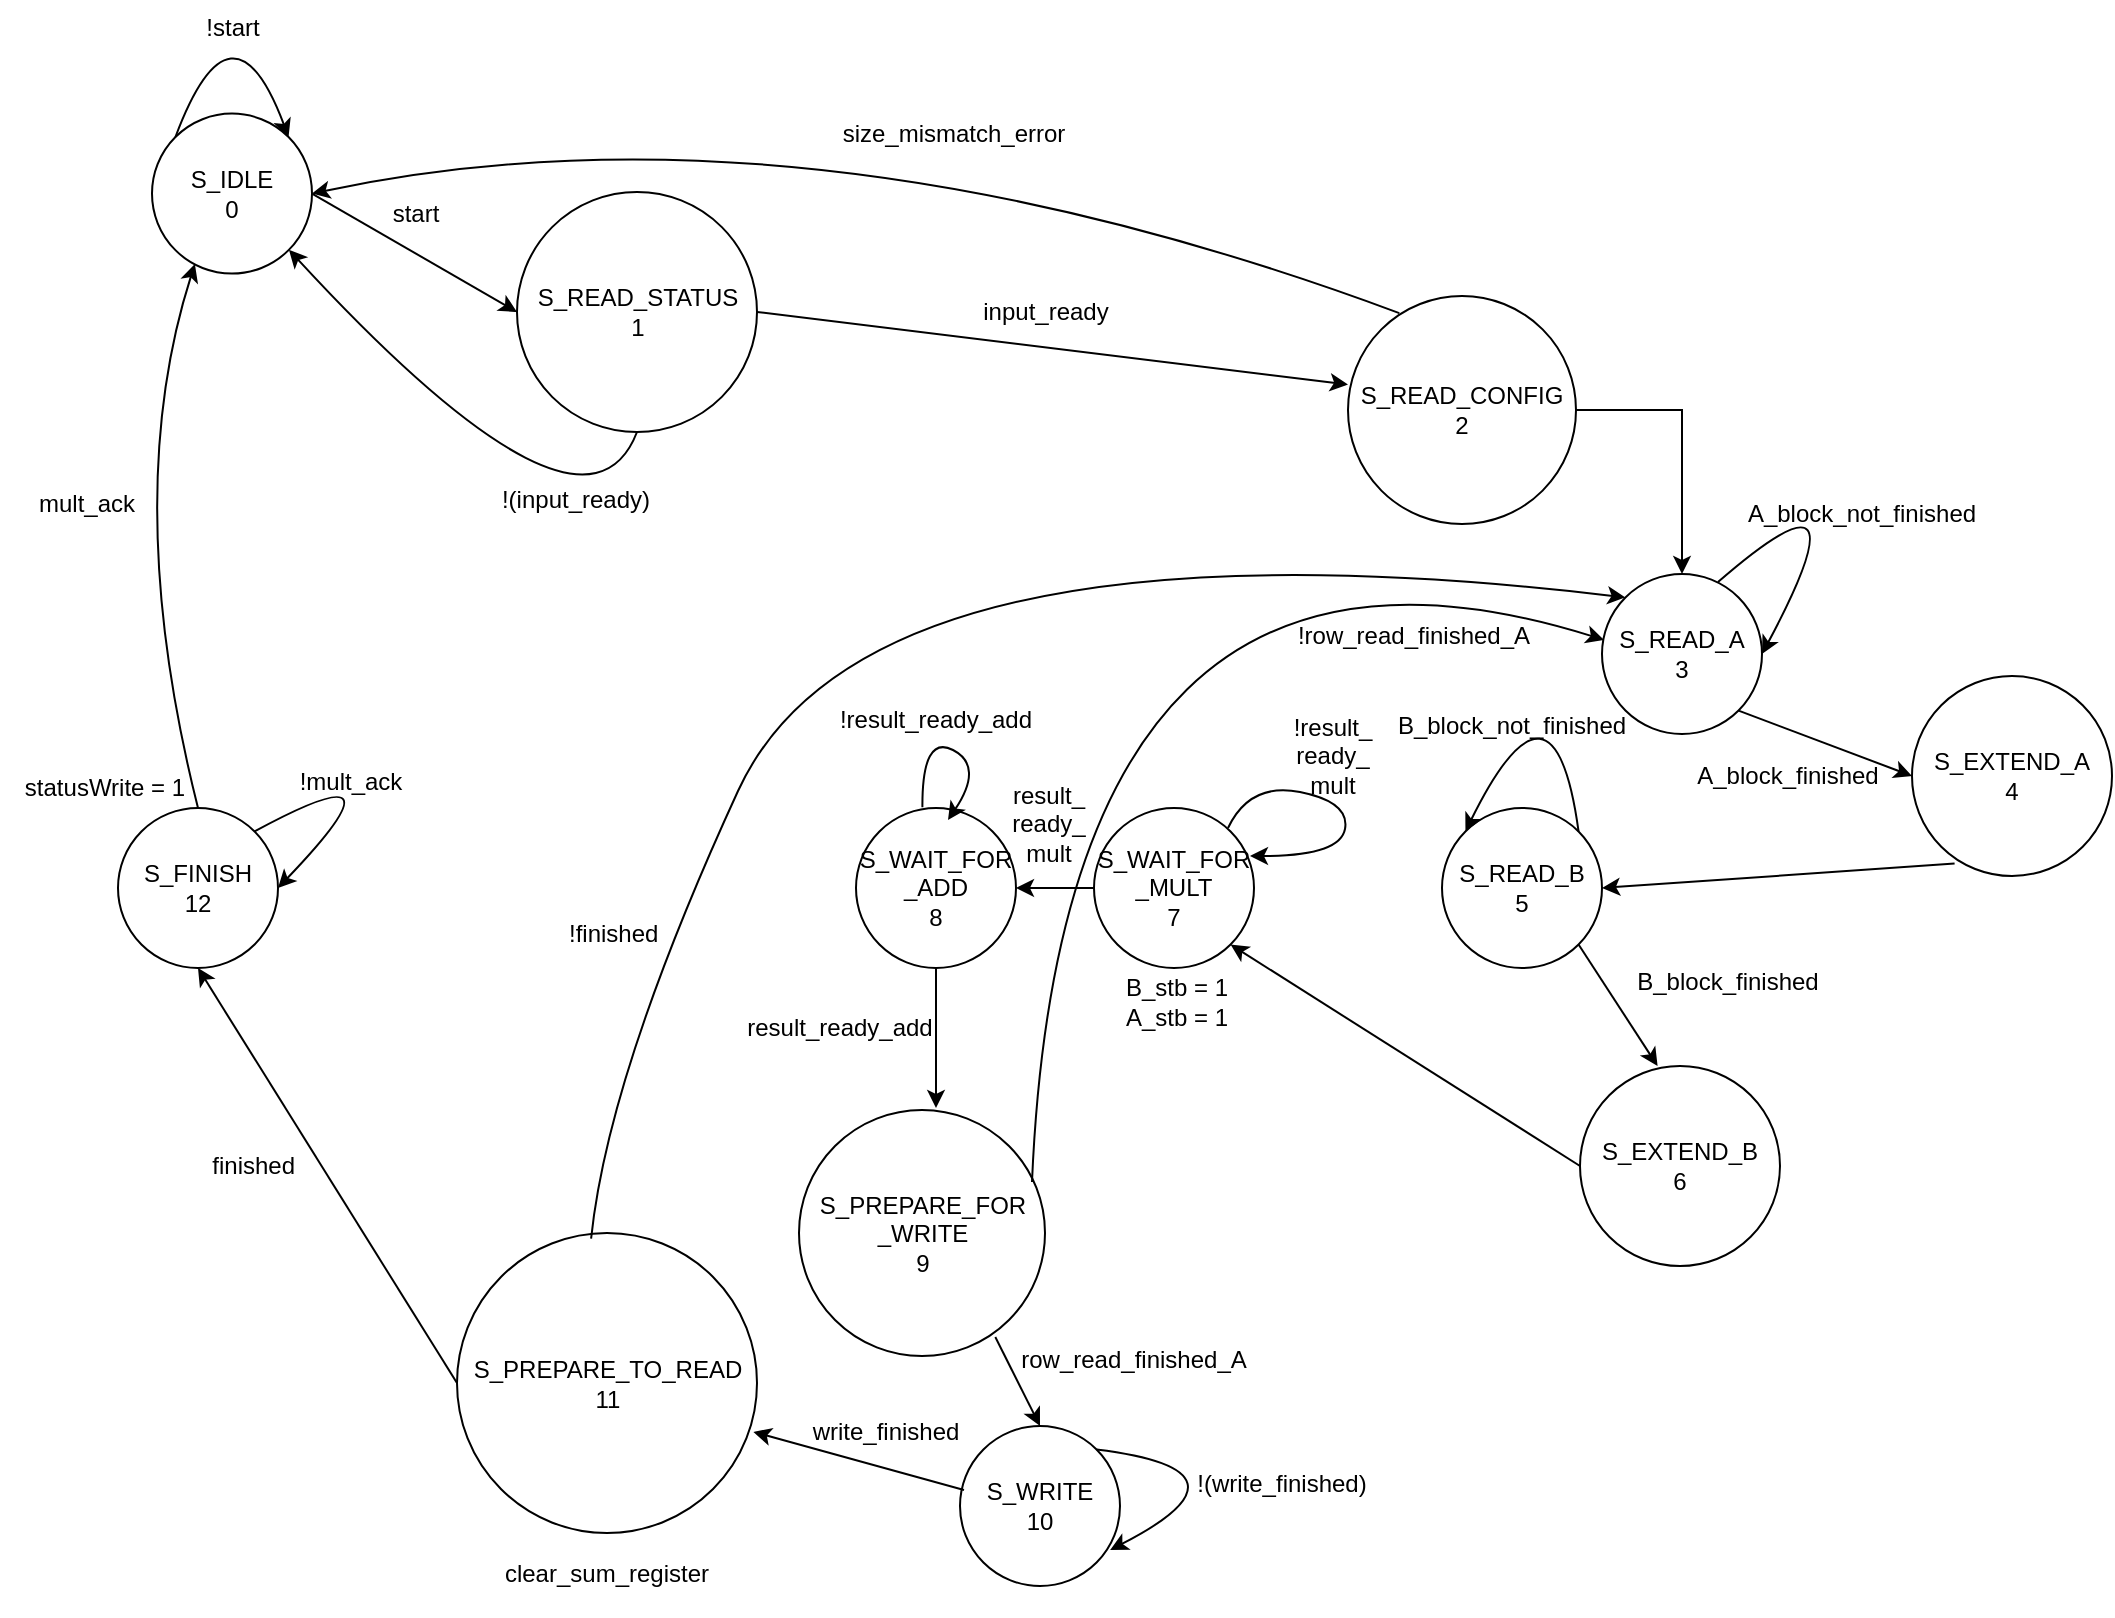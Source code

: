 <mxfile version="14.8.5" type="github">
  <diagram id="Lsnexxyc17uVGk2usu4U" name="Page-1">
    <mxGraphModel dx="1038" dy="547" grid="0" gridSize="10" guides="1" tooltips="1" connect="1" arrows="1" fold="1" page="1" pageScale="1" pageWidth="1400" pageHeight="850" math="0" shadow="0">
      <root>
        <mxCell id="0" />
        <mxCell id="1" parent="0" />
        <mxCell id="WvhVtql0bHE9y6AdPt9n-1" value="S_READ_STATUS&lt;br&gt;1" style="ellipse;whiteSpace=wrap;html=1;aspect=fixed;" parent="1" vertex="1">
          <mxGeometry x="274.5" y="111" width="120" height="120" as="geometry" />
        </mxCell>
        <mxCell id="WvhVtql0bHE9y6AdPt9n-11" style="edgeStyle=orthogonalEdgeStyle;rounded=0;orthogonalLoop=1;jettySize=auto;html=1;entryX=0.5;entryY=0;entryDx=0;entryDy=0;" parent="1" source="WvhVtql0bHE9y6AdPt9n-2" target="WvhVtql0bHE9y6AdPt9n-6" edge="1">
          <mxGeometry relative="1" as="geometry" />
        </mxCell>
        <mxCell id="WvhVtql0bHE9y6AdPt9n-2" value="S_READ_CONFIG&lt;br&gt;2" style="ellipse;whiteSpace=wrap;html=1;aspect=fixed;" parent="1" vertex="1">
          <mxGeometry x="690" y="163" width="114" height="114" as="geometry" />
        </mxCell>
        <mxCell id="WvhVtql0bHE9y6AdPt9n-3" value="" style="endArrow=classic;html=1;entryX=0;entryY=0.388;entryDx=0;entryDy=0;entryPerimeter=0;exitX=1;exitY=0.5;exitDx=0;exitDy=0;" parent="1" source="WvhVtql0bHE9y6AdPt9n-1" target="WvhVtql0bHE9y6AdPt9n-2" edge="1">
          <mxGeometry width="50" height="50" relative="1" as="geometry">
            <mxPoint x="395" y="192" as="sourcePoint" />
            <mxPoint x="541" y="93" as="targetPoint" />
          </mxGeometry>
        </mxCell>
        <mxCell id="WvhVtql0bHE9y6AdPt9n-4" value="input_ready" style="text;html=1;strokeColor=none;fillColor=none;align=center;verticalAlign=middle;whiteSpace=wrap;rounded=0;" parent="1" vertex="1">
          <mxGeometry x="506.5" y="157" width="64" height="28" as="geometry" />
        </mxCell>
        <mxCell id="WvhVtql0bHE9y6AdPt9n-5" value="" style="curved=1;endArrow=classic;html=1;exitX=0.5;exitY=1;exitDx=0;exitDy=0;entryX=1;entryY=1;entryDx=0;entryDy=0;" parent="1" source="WvhVtql0bHE9y6AdPt9n-1" target="0ifkO_EFKVS7rbleS3C3-1" edge="1">
          <mxGeometry width="50" height="50" relative="1" as="geometry">
            <mxPoint x="308" y="350" as="sourcePoint" />
            <mxPoint x="151" y="152" as="targetPoint" />
            <Array as="points">
              <mxPoint x="308" y="300" />
            </Array>
          </mxGeometry>
        </mxCell>
        <mxCell id="WvhVtql0bHE9y6AdPt9n-6" value="S_READ_A&lt;br&gt;3" style="ellipse;whiteSpace=wrap;html=1;aspect=fixed;" parent="1" vertex="1">
          <mxGeometry x="817" y="302" width="80" height="80" as="geometry" />
        </mxCell>
        <mxCell id="WvhVtql0bHE9y6AdPt9n-8" value="" style="curved=1;endArrow=classic;html=1;exitX=0.225;exitY=0.075;exitDx=0;exitDy=0;entryX=1;entryY=0.5;entryDx=0;entryDy=0;exitPerimeter=0;" parent="1" source="WvhVtql0bHE9y6AdPt9n-2" target="0ifkO_EFKVS7rbleS3C3-1" edge="1">
          <mxGeometry width="50" height="50" relative="1" as="geometry">
            <mxPoint x="832" y="187" as="sourcePoint" />
            <mxPoint x="882" y="137" as="targetPoint" />
            <Array as="points">
              <mxPoint x="416" y="60" />
            </Array>
          </mxGeometry>
        </mxCell>
        <mxCell id="WvhVtql0bHE9y6AdPt9n-9" value="size_mismatch_error" style="text;html=1;strokeColor=none;fillColor=none;align=center;verticalAlign=middle;whiteSpace=wrap;rounded=0;" parent="1" vertex="1">
          <mxGeometry x="419" y="72" width="148" height="20" as="geometry" />
        </mxCell>
        <mxCell id="WvhVtql0bHE9y6AdPt9n-10" value="S_READ_B&lt;br&gt;5" style="ellipse;whiteSpace=wrap;html=1;aspect=fixed;" parent="1" vertex="1">
          <mxGeometry x="737" y="419" width="80" height="80" as="geometry" />
        </mxCell>
        <mxCell id="tEf8-afpCngk91MGsSXQ-3" style="edgeStyle=orthogonalEdgeStyle;rounded=0;orthogonalLoop=1;jettySize=auto;html=1;entryX=1;entryY=0.5;entryDx=0;entryDy=0;" parent="1" source="WvhVtql0bHE9y6AdPt9n-13" target="tEf8-afpCngk91MGsSXQ-1" edge="1">
          <mxGeometry relative="1" as="geometry" />
        </mxCell>
        <mxCell id="WvhVtql0bHE9y6AdPt9n-13" value="S_WAIT_FOR&lt;br&gt;_MULT&lt;br&gt;7" style="ellipse;whiteSpace=wrap;html=1;aspect=fixed;" parent="1" vertex="1">
          <mxGeometry x="563" y="419" width="80" height="80" as="geometry" />
        </mxCell>
        <mxCell id="WvhVtql0bHE9y6AdPt9n-14" value="" style="curved=1;endArrow=classic;html=1;exitX=0.725;exitY=0.05;exitDx=0;exitDy=0;exitPerimeter=0;entryX=1;entryY=0.5;entryDx=0;entryDy=0;" parent="1" source="WvhVtql0bHE9y6AdPt9n-6" target="WvhVtql0bHE9y6AdPt9n-6" edge="1">
          <mxGeometry width="50" height="50" relative="1" as="geometry">
            <mxPoint x="952" y="289" as="sourcePoint" />
            <mxPoint x="1002" y="239" as="targetPoint" />
            <Array as="points">
              <mxPoint x="952" y="239" />
            </Array>
          </mxGeometry>
        </mxCell>
        <mxCell id="WvhVtql0bHE9y6AdPt9n-15" value="S_EXTEND_A&lt;br&gt;4" style="ellipse;whiteSpace=wrap;html=1;aspect=fixed;" parent="1" vertex="1">
          <mxGeometry x="972" y="353" width="100" height="100" as="geometry" />
        </mxCell>
        <mxCell id="WvhVtql0bHE9y6AdPt9n-16" value="" style="endArrow=classic;html=1;exitX=1;exitY=1;exitDx=0;exitDy=0;entryX=0;entryY=0.5;entryDx=0;entryDy=0;" parent="1" source="WvhVtql0bHE9y6AdPt9n-6" target="WvhVtql0bHE9y6AdPt9n-15" edge="1">
          <mxGeometry width="50" height="50" relative="1" as="geometry">
            <mxPoint x="903" y="418" as="sourcePoint" />
            <mxPoint x="953" y="368" as="targetPoint" />
          </mxGeometry>
        </mxCell>
        <mxCell id="WvhVtql0bHE9y6AdPt9n-17" value="A_block_finished" style="text;html=1;strokeColor=none;fillColor=none;align=center;verticalAlign=middle;whiteSpace=wrap;rounded=0;" parent="1" vertex="1">
          <mxGeometry x="860" y="388" width="100" height="30" as="geometry" />
        </mxCell>
        <mxCell id="WvhVtql0bHE9y6AdPt9n-20" value="" style="endArrow=classic;html=1;exitX=0.213;exitY=0.938;exitDx=0;exitDy=0;exitPerimeter=0;entryX=1;entryY=0.5;entryDx=0;entryDy=0;" parent="1" source="WvhVtql0bHE9y6AdPt9n-15" target="WvhVtql0bHE9y6AdPt9n-10" edge="1">
          <mxGeometry width="50" height="50" relative="1" as="geometry">
            <mxPoint x="937" y="549" as="sourcePoint" />
            <mxPoint x="987" y="499" as="targetPoint" />
          </mxGeometry>
        </mxCell>
        <mxCell id="WvhVtql0bHE9y6AdPt9n-21" value="S_EXTEND_B&lt;br&gt;6" style="ellipse;whiteSpace=wrap;html=1;aspect=fixed;" parent="1" vertex="1">
          <mxGeometry x="806" y="548" width="100" height="100" as="geometry" />
        </mxCell>
        <mxCell id="WvhVtql0bHE9y6AdPt9n-22" value="" style="curved=1;endArrow=classic;html=1;exitX=1;exitY=0;exitDx=0;exitDy=0;entryX=0;entryY=0;entryDx=0;entryDy=0;" parent="1" source="WvhVtql0bHE9y6AdPt9n-10" target="WvhVtql0bHE9y6AdPt9n-10" edge="1">
          <mxGeometry width="50" height="50" relative="1" as="geometry">
            <mxPoint x="685" y="579" as="sourcePoint" />
            <mxPoint x="707" y="530" as="targetPoint" />
            <Array as="points">
              <mxPoint x="793" y="341" />
            </Array>
          </mxGeometry>
        </mxCell>
        <mxCell id="WvhVtql0bHE9y6AdPt9n-23" value="" style="endArrow=classic;html=1;exitX=1;exitY=1;exitDx=0;exitDy=0;entryX=0.388;entryY=0;entryDx=0;entryDy=0;entryPerimeter=0;" parent="1" source="WvhVtql0bHE9y6AdPt9n-10" target="WvhVtql0bHE9y6AdPt9n-21" edge="1">
          <mxGeometry width="50" height="50" relative="1" as="geometry">
            <mxPoint x="906" y="564" as="sourcePoint" />
            <mxPoint x="956" y="514" as="targetPoint" />
          </mxGeometry>
        </mxCell>
        <mxCell id="WvhVtql0bHE9y6AdPt9n-24" value="B_block_finished" style="text;html=1;strokeColor=none;fillColor=none;align=center;verticalAlign=middle;whiteSpace=wrap;rounded=0;" parent="1" vertex="1">
          <mxGeometry x="830" y="496" width="100" height="20" as="geometry" />
        </mxCell>
        <mxCell id="WvhVtql0bHE9y6AdPt9n-27" value="B_stb = 1&lt;br&gt;A_stb = 1" style="text;html=1;strokeColor=none;fillColor=none;align=center;verticalAlign=middle;whiteSpace=wrap;rounded=0;" parent="1" vertex="1">
          <mxGeometry x="556" y="491" width="97" height="50" as="geometry" />
        </mxCell>
        <mxCell id="WvhVtql0bHE9y6AdPt9n-30" value="" style="endArrow=classic;html=1;exitX=0;exitY=0.5;exitDx=0;exitDy=0;entryX=1;entryY=1;entryDx=0;entryDy=0;" parent="1" source="WvhVtql0bHE9y6AdPt9n-21" target="WvhVtql0bHE9y6AdPt9n-13" edge="1">
          <mxGeometry width="50" height="50" relative="1" as="geometry">
            <mxPoint x="661" y="613" as="sourcePoint" />
            <mxPoint x="711" y="563" as="targetPoint" />
          </mxGeometry>
        </mxCell>
        <mxCell id="WvhVtql0bHE9y6AdPt9n-31" value="S_FINISH&lt;br&gt;12" style="ellipse;whiteSpace=wrap;html=1;aspect=fixed;" parent="1" vertex="1">
          <mxGeometry x="75" y="419" width="80" height="80" as="geometry" />
        </mxCell>
        <mxCell id="WvhVtql0bHE9y6AdPt9n-34" value="S_PREPARE_FOR&lt;br&gt;_WRITE&lt;br&gt;9" style="ellipse;whiteSpace=wrap;html=1;aspect=fixed;" parent="1" vertex="1">
          <mxGeometry x="415.5" y="570" width="123" height="123" as="geometry" />
        </mxCell>
        <mxCell id="WvhVtql0bHE9y6AdPt9n-37" value="clear_sum_register" style="text;html=1;strokeColor=none;fillColor=none;align=center;verticalAlign=middle;whiteSpace=wrap;rounded=0;" parent="1" vertex="1">
          <mxGeometry x="259" y="781" width="121" height="42" as="geometry" />
        </mxCell>
        <mxCell id="WvhVtql0bHE9y6AdPt9n-39" value="S_WRITE&lt;br&gt;10" style="ellipse;whiteSpace=wrap;html=1;aspect=fixed;" parent="1" vertex="1">
          <mxGeometry x="496" y="728" width="80" height="80" as="geometry" />
        </mxCell>
        <mxCell id="WvhVtql0bHE9y6AdPt9n-40" value="" style="endArrow=classic;html=1;entryX=0.5;entryY=0;entryDx=0;entryDy=0;exitX=0.798;exitY=0.923;exitDx=0;exitDy=0;exitPerimeter=0;" parent="1" source="WvhVtql0bHE9y6AdPt9n-34" target="WvhVtql0bHE9y6AdPt9n-39" edge="1">
          <mxGeometry width="50" height="50" relative="1" as="geometry">
            <mxPoint x="484" y="688" as="sourcePoint" />
            <mxPoint x="661" y="658" as="targetPoint" />
          </mxGeometry>
        </mxCell>
        <mxCell id="WvhVtql0bHE9y6AdPt9n-42" value="" style="curved=1;endArrow=classic;html=1;exitX=1;exitY=0;exitDx=0;exitDy=0;entryX=0.938;entryY=0.775;entryDx=0;entryDy=0;entryPerimeter=0;" parent="1" source="WvhVtql0bHE9y6AdPt9n-39" target="WvhVtql0bHE9y6AdPt9n-39" edge="1">
          <mxGeometry width="50" height="50" relative="1" as="geometry">
            <mxPoint x="636" y="750" as="sourcePoint" />
            <mxPoint x="686" y="700" as="targetPoint" />
            <Array as="points">
              <mxPoint x="649" y="750" />
            </Array>
          </mxGeometry>
        </mxCell>
        <mxCell id="WvhVtql0bHE9y6AdPt9n-43" value="S_PREPARE_TO_READ&lt;br&gt;11" style="ellipse;whiteSpace=wrap;html=1;aspect=fixed;" parent="1" vertex="1">
          <mxGeometry x="244.5" y="631.5" width="150" height="150" as="geometry" />
        </mxCell>
        <mxCell id="WvhVtql0bHE9y6AdPt9n-44" value="!(write_finished)" style="text;html=1;strokeColor=none;fillColor=none;align=center;verticalAlign=middle;whiteSpace=wrap;rounded=0;" parent="1" vertex="1">
          <mxGeometry x="600" y="747" width="114" height="20" as="geometry" />
        </mxCell>
        <mxCell id="WvhVtql0bHE9y6AdPt9n-46" value="" style="endArrow=classic;html=1;exitX=0.025;exitY=0.4;exitDx=0;exitDy=0;exitPerimeter=0;entryX=0.988;entryY=0.663;entryDx=0;entryDy=0;entryPerimeter=0;" parent="1" source="WvhVtql0bHE9y6AdPt9n-39" target="WvhVtql0bHE9y6AdPt9n-43" edge="1">
          <mxGeometry width="50" height="50" relative="1" as="geometry">
            <mxPoint x="363" y="682" as="sourcePoint" />
            <mxPoint x="413" y="632" as="targetPoint" />
          </mxGeometry>
        </mxCell>
        <mxCell id="WvhVtql0bHE9y6AdPt9n-47" value="" style="endArrow=classic;html=1;exitX=0;exitY=0.5;exitDx=0;exitDy=0;entryX=0.5;entryY=1;entryDx=0;entryDy=0;" parent="1" source="WvhVtql0bHE9y6AdPt9n-43" target="WvhVtql0bHE9y6AdPt9n-31" edge="1">
          <mxGeometry width="50" height="50" relative="1" as="geometry">
            <mxPoint x="323" y="638" as="sourcePoint" />
            <mxPoint x="373" y="588" as="targetPoint" />
          </mxGeometry>
        </mxCell>
        <mxCell id="WvhVtql0bHE9y6AdPt9n-48" value="finished&amp;nbsp;" style="text;html=1;strokeColor=none;fillColor=none;align=center;verticalAlign=middle;whiteSpace=wrap;rounded=0;" parent="1" vertex="1">
          <mxGeometry x="90.5" y="584" width="107" height="28" as="geometry" />
        </mxCell>
        <mxCell id="WvhVtql0bHE9y6AdPt9n-49" value="statusWrite = 1" style="text;html=1;strokeColor=none;fillColor=none;align=center;verticalAlign=middle;whiteSpace=wrap;rounded=0;" parent="1" vertex="1">
          <mxGeometry x="16" y="399" width="105" height="20" as="geometry" />
        </mxCell>
        <mxCell id="WvhVtql0bHE9y6AdPt9n-52" value="" style="curved=1;endArrow=classic;html=1;exitX=0.5;exitY=0;exitDx=0;exitDy=0;entryX=0.268;entryY=0.94;entryDx=0;entryDy=0;entryPerimeter=0;" parent="1" source="WvhVtql0bHE9y6AdPt9n-31" target="0ifkO_EFKVS7rbleS3C3-1" edge="1">
          <mxGeometry width="50" height="50" relative="1" as="geometry">
            <mxPoint x="346" y="449" as="sourcePoint" />
            <mxPoint x="208" y="264" as="targetPoint" />
            <Array as="points">
              <mxPoint x="76" y="264" />
            </Array>
          </mxGeometry>
        </mxCell>
        <mxCell id="WvhVtql0bHE9y6AdPt9n-53" value="mult_ack" style="text;html=1;strokeColor=none;fillColor=none;align=center;verticalAlign=middle;whiteSpace=wrap;rounded=0;" parent="1" vertex="1">
          <mxGeometry x="23" y="249" width="73" height="35" as="geometry" />
        </mxCell>
        <mxCell id="WvhVtql0bHE9y6AdPt9n-54" value="&lt;font&gt;!(input_ready)&lt;/font&gt;" style="text;html=1;strokeColor=none;fillColor=none;align=center;verticalAlign=middle;whiteSpace=wrap;rounded=0;fontColor=#000000;" parent="1" vertex="1">
          <mxGeometry x="251" y="249" width="106" height="31" as="geometry" />
        </mxCell>
        <mxCell id="WvhVtql0bHE9y6AdPt9n-56" value="" style="curved=1;endArrow=classic;html=1;exitX=0.447;exitY=0.019;exitDx=0;exitDy=0;exitPerimeter=0;entryX=0;entryY=0;entryDx=0;entryDy=0;" parent="1" source="WvhVtql0bHE9y6AdPt9n-43" target="WvhVtql0bHE9y6AdPt9n-6" edge="1">
          <mxGeometry width="50" height="50" relative="1" as="geometry">
            <mxPoint x="341.5" y="559" as="sourcePoint" />
            <mxPoint x="685" y="274" as="targetPoint" />
            <Array as="points">
              <mxPoint x="320" y="552" />
              <mxPoint x="450" y="269" />
            </Array>
          </mxGeometry>
        </mxCell>
        <mxCell id="naLMfVqCQpOulkHyiC6N-7" value="" style="curved=1;endArrow=classic;html=1;entryX=0.013;entryY=0.412;entryDx=0;entryDy=0;entryPerimeter=0;" parent="1" target="WvhVtql0bHE9y6AdPt9n-6" edge="1">
          <mxGeometry width="50" height="50" relative="1" as="geometry">
            <mxPoint x="532" y="606" as="sourcePoint" />
            <mxPoint x="549" y="648" as="targetPoint" />
            <Array as="points">
              <mxPoint x="547" y="250" />
            </Array>
          </mxGeometry>
        </mxCell>
        <mxCell id="naLMfVqCQpOulkHyiC6N-8" value="row_read_finished_A" style="text;html=1;strokeColor=none;fillColor=none;align=center;verticalAlign=middle;whiteSpace=wrap;rounded=0;" parent="1" vertex="1">
          <mxGeometry x="513" y="685" width="140" height="20" as="geometry" />
        </mxCell>
        <mxCell id="naLMfVqCQpOulkHyiC6N-10" value="write_finished" style="text;html=1;strokeColor=none;fillColor=none;align=center;verticalAlign=middle;whiteSpace=wrap;rounded=0;" parent="1" vertex="1">
          <mxGeometry x="439" y="721" width="40" height="20" as="geometry" />
        </mxCell>
        <mxCell id="0ifkO_EFKVS7rbleS3C3-1" value="S_IDLE&lt;br&gt;0" style="ellipse;whiteSpace=wrap;html=1;aspect=fixed;fontColor=#000000;" parent="1" vertex="1">
          <mxGeometry x="92" y="71.794" width="80" height="80" as="geometry" />
        </mxCell>
        <mxCell id="0ifkO_EFKVS7rbleS3C3-2" value="" style="endArrow=classic;html=1;fontColor=#000000;exitX=1;exitY=0.5;exitDx=0;exitDy=0;entryX=0;entryY=0.5;entryDx=0;entryDy=0;" parent="1" source="0ifkO_EFKVS7rbleS3C3-1" target="WvhVtql0bHE9y6AdPt9n-1" edge="1">
          <mxGeometry width="50" height="50" relative="1" as="geometry">
            <mxPoint x="244.5" y="121.647" as="sourcePoint" />
            <mxPoint x="294.5" y="71.647" as="targetPoint" />
          </mxGeometry>
        </mxCell>
        <mxCell id="0ifkO_EFKVS7rbleS3C3-3" value="start" style="text;html=1;strokeColor=none;fillColor=none;align=center;verticalAlign=middle;whiteSpace=wrap;rounded=0;fontColor=#000000;" parent="1" vertex="1">
          <mxGeometry x="203.5" y="111.824" width="40" height="20" as="geometry" />
        </mxCell>
        <mxCell id="0ifkO_EFKVS7rbleS3C3-4" value="" style="curved=1;endArrow=classic;html=1;exitX=0;exitY=0;exitDx=0;exitDy=0;entryX=1;entryY=0;entryDx=0;entryDy=0;" parent="1" source="0ifkO_EFKVS7rbleS3C3-1" target="0ifkO_EFKVS7rbleS3C3-1" edge="1">
          <mxGeometry width="50" height="50" relative="1" as="geometry">
            <mxPoint x="167.5" y="36" as="sourcePoint" />
            <mxPoint x="189.5" y="72" as="targetPoint" />
            <Array as="points">
              <mxPoint x="132" y="8" />
            </Array>
          </mxGeometry>
        </mxCell>
        <mxCell id="0ifkO_EFKVS7rbleS3C3-6" value="" style="curved=1;endArrow=classic;html=1;fontColor=#000000;exitX=1;exitY=0;exitDx=0;exitDy=0;entryX=1;entryY=0.5;entryDx=0;entryDy=0;" parent="1" source="WvhVtql0bHE9y6AdPt9n-31" target="WvhVtql0bHE9y6AdPt9n-31" edge="1">
          <mxGeometry width="50" height="50" relative="1" as="geometry">
            <mxPoint x="172" y="428.147" as="sourcePoint" />
            <mxPoint x="222" y="378.147" as="targetPoint" />
            <Array as="points">
              <mxPoint x="224" y="387" />
            </Array>
          </mxGeometry>
        </mxCell>
        <mxCell id="tEf8-afpCngk91MGsSXQ-4" style="edgeStyle=orthogonalEdgeStyle;rounded=0;orthogonalLoop=1;jettySize=auto;html=1;" parent="1" source="tEf8-afpCngk91MGsSXQ-1" edge="1">
          <mxGeometry relative="1" as="geometry">
            <mxPoint x="484" y="569.0" as="targetPoint" />
          </mxGeometry>
        </mxCell>
        <mxCell id="tEf8-afpCngk91MGsSXQ-1" value="S_WAIT_FOR&lt;br&gt;_ADD&lt;br&gt;8" style="ellipse;whiteSpace=wrap;html=1;aspect=fixed;" parent="1" vertex="1">
          <mxGeometry x="444" y="419" width="80" height="80" as="geometry" />
        </mxCell>
        <mxCell id="tEf8-afpCngk91MGsSXQ-5" value="" style="curved=1;endArrow=classic;html=1;" parent="1" edge="1">
          <mxGeometry width="50" height="50" relative="1" as="geometry">
            <mxPoint x="630" y="429" as="sourcePoint" />
            <mxPoint x="641" y="443" as="targetPoint" />
            <Array as="points">
              <mxPoint x="641" y="406" />
              <mxPoint x="691" y="416" />
              <mxPoint x="686" y="443" />
            </Array>
          </mxGeometry>
        </mxCell>
        <mxCell id="tEf8-afpCngk91MGsSXQ-6" value="" style="curved=1;endArrow=classic;html=1;fontColor=#000000;exitX=0.415;exitY=-0.005;exitDx=0;exitDy=0;entryX=1;entryY=0.5;entryDx=0;entryDy=0;exitPerimeter=0;" parent="1" source="tEf8-afpCngk91MGsSXQ-1" edge="1">
          <mxGeometry width="50" height="50" relative="1" as="geometry">
            <mxPoint x="478.284" y="396.716" as="sourcePoint" />
            <mxPoint x="490" y="425" as="targetPoint" />
            <Array as="points">
              <mxPoint x="477" y="382" />
              <mxPoint x="508" y="398" />
            </Array>
          </mxGeometry>
        </mxCell>
        <mxCell id="GlAPdgY2d9bUipPPxTtd-1" value="!start" style="text;html=1;strokeColor=none;fillColor=none;align=center;verticalAlign=middle;whiteSpace=wrap;rounded=0;" parent="1" vertex="1">
          <mxGeometry x="109.5" y="15" width="45" height="28" as="geometry" />
        </mxCell>
        <mxCell id="GlAPdgY2d9bUipPPxTtd-2" value="A_block_not_finished" style="text;html=1;strokeColor=none;fillColor=none;align=center;verticalAlign=middle;whiteSpace=wrap;rounded=0;" parent="1" vertex="1">
          <mxGeometry x="897" y="257" width="100" height="30" as="geometry" />
        </mxCell>
        <mxCell id="GlAPdgY2d9bUipPPxTtd-4" value="B_block_not_finished" style="text;html=1;strokeColor=none;fillColor=none;align=center;verticalAlign=middle;whiteSpace=wrap;rounded=0;" parent="1" vertex="1">
          <mxGeometry x="722" y="368" width="100" height="20" as="geometry" />
        </mxCell>
        <mxCell id="GlAPdgY2d9bUipPPxTtd-5" value="result_&lt;br&gt;ready_&lt;br&gt;mult" style="text;html=1;strokeColor=none;fillColor=none;align=center;verticalAlign=middle;whiteSpace=wrap;rounded=0;" parent="1" vertex="1">
          <mxGeometry x="514" y="401" width="53" height="52" as="geometry" />
        </mxCell>
        <mxCell id="GlAPdgY2d9bUipPPxTtd-6" value="!result_&lt;br&gt;ready_&lt;br&gt;mult" style="text;html=1;strokeColor=none;fillColor=none;align=center;verticalAlign=middle;whiteSpace=wrap;rounded=0;" parent="1" vertex="1">
          <mxGeometry x="660" y="363" width="45" height="60" as="geometry" />
        </mxCell>
        <mxCell id="GlAPdgY2d9bUipPPxTtd-7" value="!result_ready_add" style="text;html=1;strokeColor=none;fillColor=none;align=center;verticalAlign=middle;whiteSpace=wrap;rounded=0;" parent="1" vertex="1">
          <mxGeometry x="433" y="362" width="102" height="26" as="geometry" />
        </mxCell>
        <mxCell id="GlAPdgY2d9bUipPPxTtd-8" value="result_ready_add" style="text;html=1;strokeColor=none;fillColor=none;align=center;verticalAlign=middle;whiteSpace=wrap;rounded=0;" parent="1" vertex="1">
          <mxGeometry x="385" y="516" width="102" height="26" as="geometry" />
        </mxCell>
        <mxCell id="GlAPdgY2d9bUipPPxTtd-10" value="!row_read_finished_A" style="text;html=1;strokeColor=none;fillColor=none;align=center;verticalAlign=middle;whiteSpace=wrap;rounded=0;" parent="1" vertex="1">
          <mxGeometry x="653" y="323" width="140" height="20" as="geometry" />
        </mxCell>
        <mxCell id="GlAPdgY2d9bUipPPxTtd-13" value="!finished&amp;nbsp;" style="text;html=1;strokeColor=none;fillColor=none;align=center;verticalAlign=middle;whiteSpace=wrap;rounded=0;" parent="1" vertex="1">
          <mxGeometry x="271" y="468" width="107" height="28" as="geometry" />
        </mxCell>
        <mxCell id="GlAPdgY2d9bUipPPxTtd-14" value="!mult_ack" style="text;html=1;strokeColor=none;fillColor=none;align=center;verticalAlign=middle;whiteSpace=wrap;rounded=0;" parent="1" vertex="1">
          <mxGeometry x="155" y="388" width="73" height="35" as="geometry" />
        </mxCell>
      </root>
    </mxGraphModel>
  </diagram>
</mxfile>

